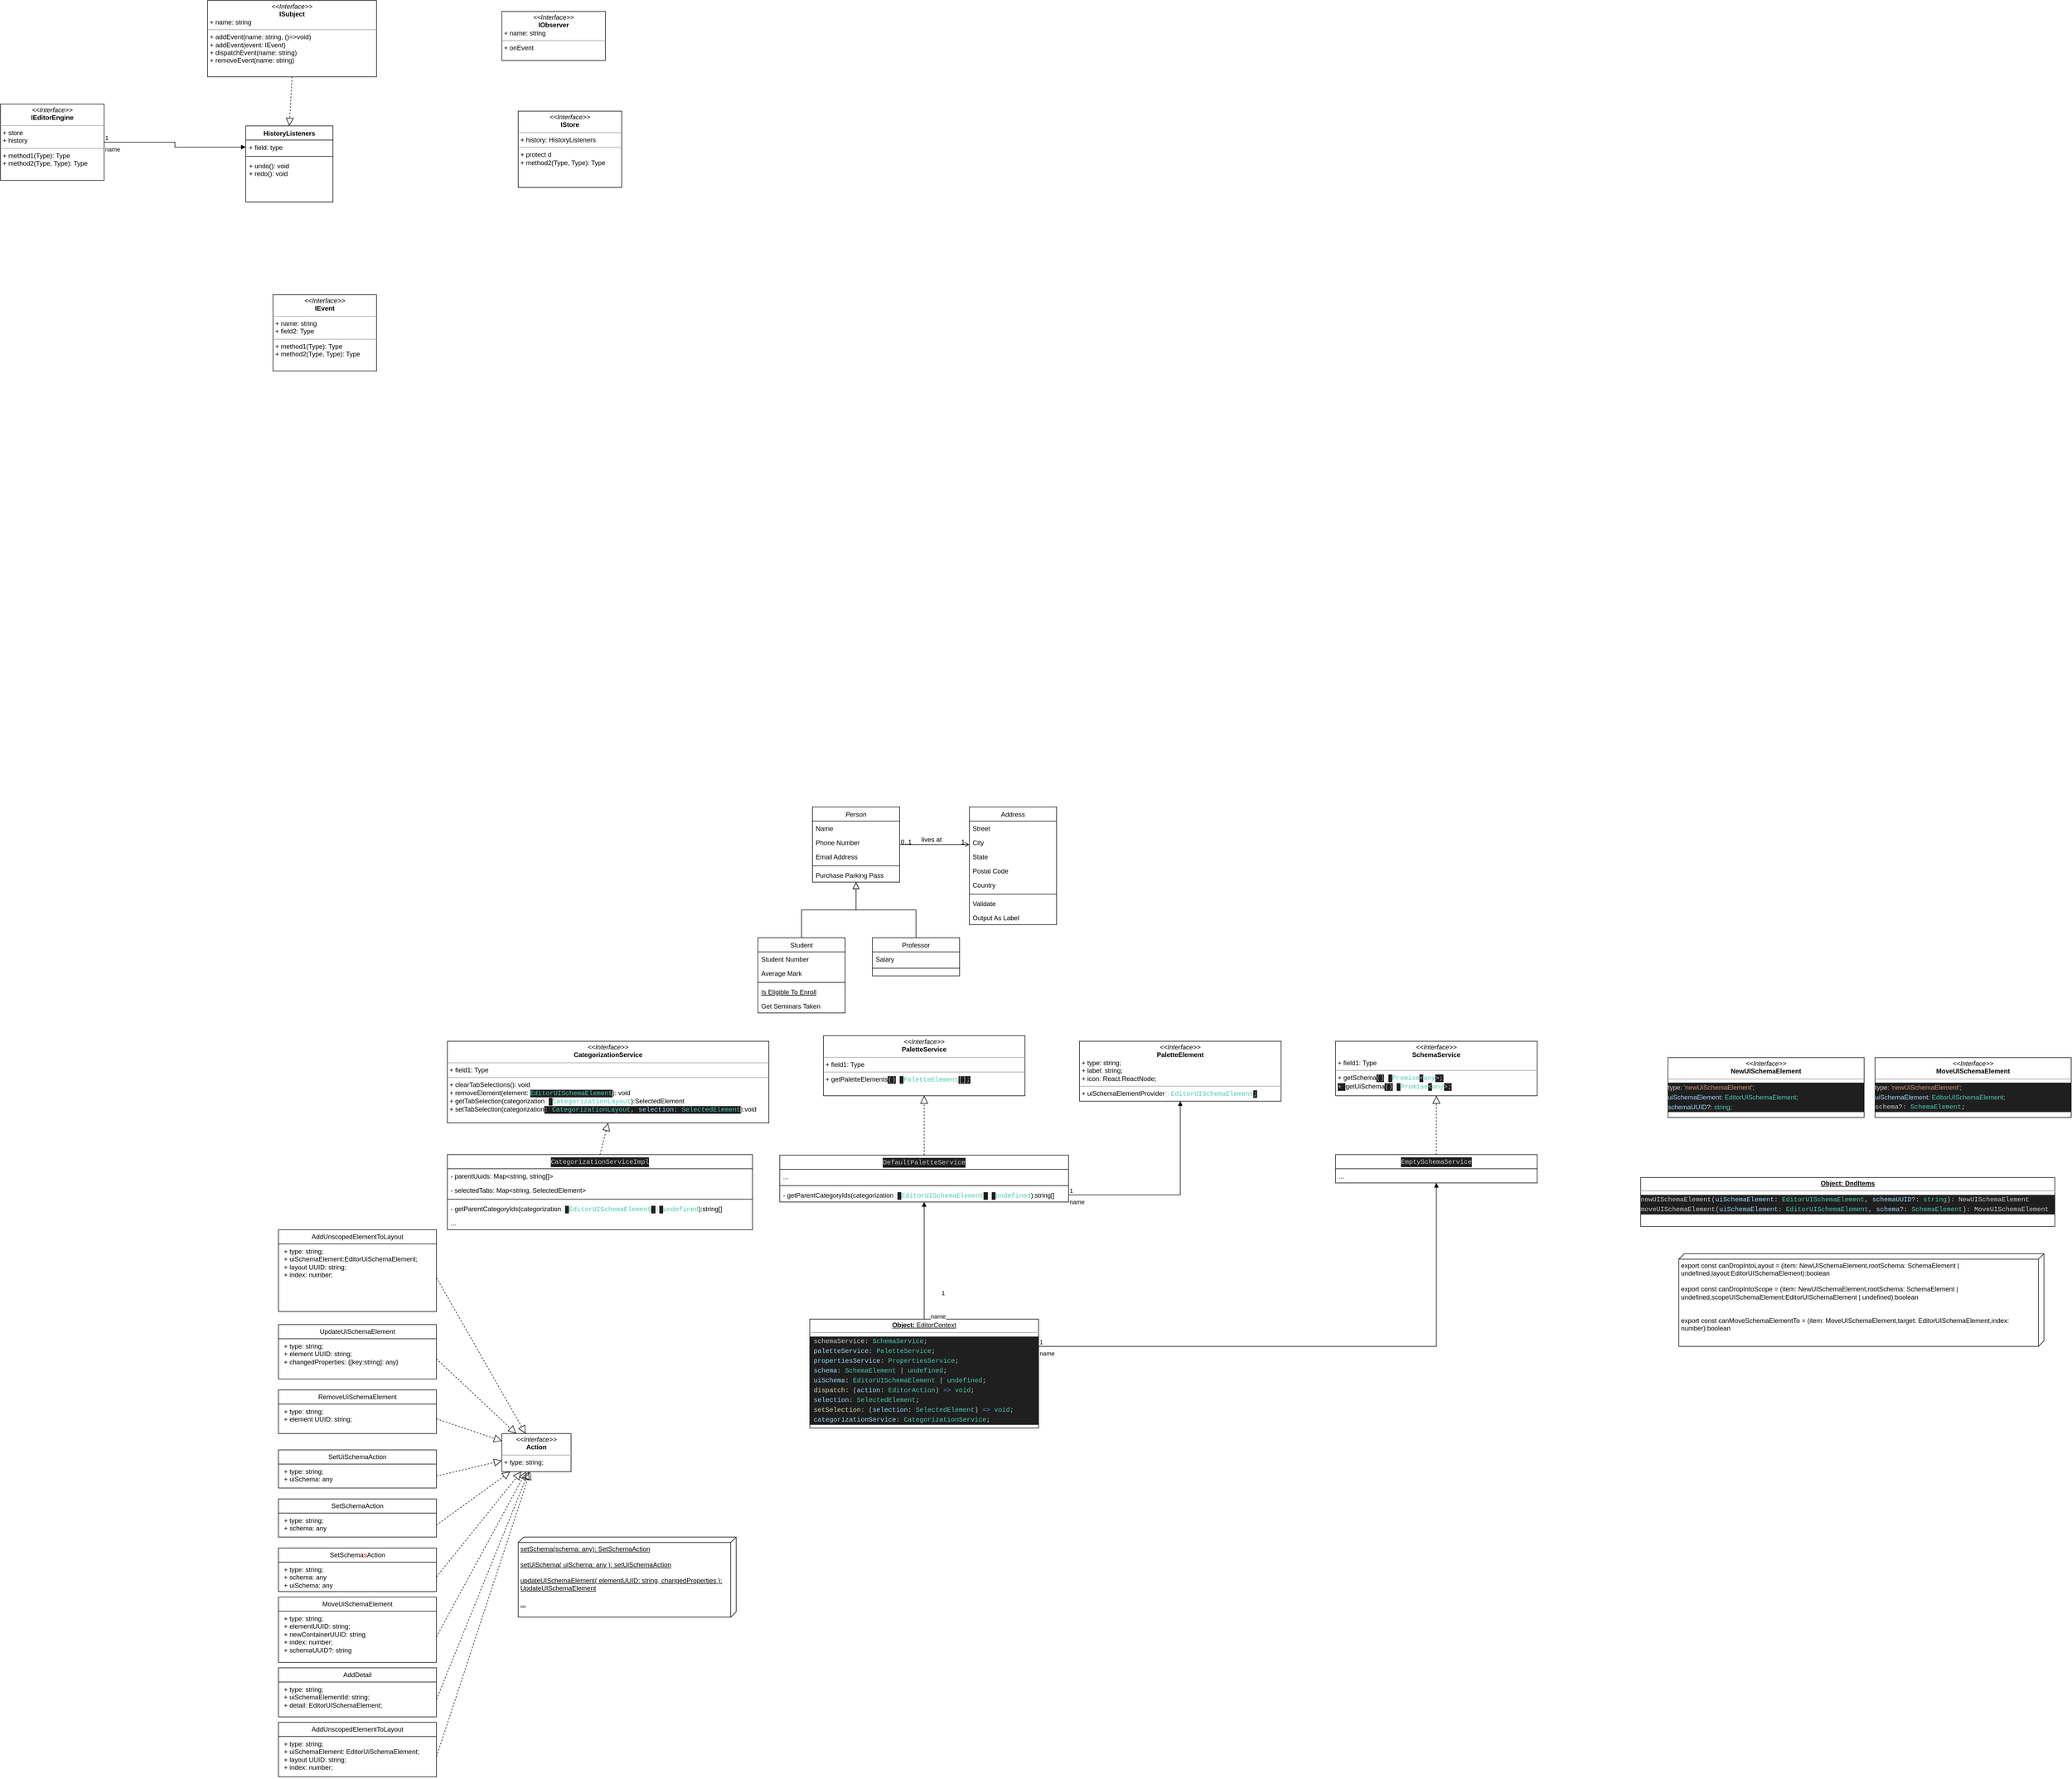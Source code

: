 <mxfile version="21.5.0" type="github">
  <diagram id="C5RBs43oDa-KdzZeNtuy" name="Page-1">
    <mxGraphModel dx="4012" dy="3231" grid="1" gridSize="10" guides="1" tooltips="1" connect="1" arrows="1" fold="1" page="1" pageScale="1" pageWidth="827" pageHeight="1169" math="0" shadow="0">
      <root>
        <mxCell id="WIyWlLk6GJQsqaUBKTNV-0" />
        <mxCell id="WIyWlLk6GJQsqaUBKTNV-1" parent="WIyWlLk6GJQsqaUBKTNV-0" />
        <mxCell id="zkfFHV4jXpPFQw0GAbJ--0" value="Person" style="swimlane;fontStyle=2;align=center;verticalAlign=top;childLayout=stackLayout;horizontal=1;startSize=26;horizontalStack=0;resizeParent=1;resizeLast=0;collapsible=1;marginBottom=0;rounded=0;shadow=0;strokeWidth=1;" parent="WIyWlLk6GJQsqaUBKTNV-1" vertex="1">
          <mxGeometry x="180" y="-140" width="160" height="138" as="geometry">
            <mxRectangle x="230" y="140" width="160" height="26" as="alternateBounds" />
          </mxGeometry>
        </mxCell>
        <mxCell id="zkfFHV4jXpPFQw0GAbJ--1" value="Name" style="text;align=left;verticalAlign=top;spacingLeft=4;spacingRight=4;overflow=hidden;rotatable=0;points=[[0,0.5],[1,0.5]];portConstraint=eastwest;" parent="zkfFHV4jXpPFQw0GAbJ--0" vertex="1">
          <mxGeometry y="26" width="160" height="26" as="geometry" />
        </mxCell>
        <mxCell id="zkfFHV4jXpPFQw0GAbJ--2" value="Phone Number" style="text;align=left;verticalAlign=top;spacingLeft=4;spacingRight=4;overflow=hidden;rotatable=0;points=[[0,0.5],[1,0.5]];portConstraint=eastwest;rounded=0;shadow=0;html=0;" parent="zkfFHV4jXpPFQw0GAbJ--0" vertex="1">
          <mxGeometry y="52" width="160" height="26" as="geometry" />
        </mxCell>
        <mxCell id="zkfFHV4jXpPFQw0GAbJ--3" value="Email Address" style="text;align=left;verticalAlign=top;spacingLeft=4;spacingRight=4;overflow=hidden;rotatable=0;points=[[0,0.5],[1,0.5]];portConstraint=eastwest;rounded=0;shadow=0;html=0;" parent="zkfFHV4jXpPFQw0GAbJ--0" vertex="1">
          <mxGeometry y="78" width="160" height="26" as="geometry" />
        </mxCell>
        <mxCell id="zkfFHV4jXpPFQw0GAbJ--4" value="" style="line;html=1;strokeWidth=1;align=left;verticalAlign=middle;spacingTop=-1;spacingLeft=3;spacingRight=3;rotatable=0;labelPosition=right;points=[];portConstraint=eastwest;" parent="zkfFHV4jXpPFQw0GAbJ--0" vertex="1">
          <mxGeometry y="104" width="160" height="8" as="geometry" />
        </mxCell>
        <mxCell id="zkfFHV4jXpPFQw0GAbJ--5" value="Purchase Parking Pass" style="text;align=left;verticalAlign=top;spacingLeft=4;spacingRight=4;overflow=hidden;rotatable=0;points=[[0,0.5],[1,0.5]];portConstraint=eastwest;" parent="zkfFHV4jXpPFQw0GAbJ--0" vertex="1">
          <mxGeometry y="112" width="160" height="26" as="geometry" />
        </mxCell>
        <mxCell id="zkfFHV4jXpPFQw0GAbJ--6" value="Student" style="swimlane;fontStyle=0;align=center;verticalAlign=top;childLayout=stackLayout;horizontal=1;startSize=26;horizontalStack=0;resizeParent=1;resizeLast=0;collapsible=1;marginBottom=0;rounded=0;shadow=0;strokeWidth=1;" parent="WIyWlLk6GJQsqaUBKTNV-1" vertex="1">
          <mxGeometry x="80" y="100" width="160" height="138" as="geometry">
            <mxRectangle x="120" y="360" width="160" height="26" as="alternateBounds" />
          </mxGeometry>
        </mxCell>
        <mxCell id="zkfFHV4jXpPFQw0GAbJ--7" value="Student Number" style="text;align=left;verticalAlign=top;spacingLeft=4;spacingRight=4;overflow=hidden;rotatable=0;points=[[0,0.5],[1,0.5]];portConstraint=eastwest;" parent="zkfFHV4jXpPFQw0GAbJ--6" vertex="1">
          <mxGeometry y="26" width="160" height="26" as="geometry" />
        </mxCell>
        <mxCell id="zkfFHV4jXpPFQw0GAbJ--8" value="Average Mark" style="text;align=left;verticalAlign=top;spacingLeft=4;spacingRight=4;overflow=hidden;rotatable=0;points=[[0,0.5],[1,0.5]];portConstraint=eastwest;rounded=0;shadow=0;html=0;" parent="zkfFHV4jXpPFQw0GAbJ--6" vertex="1">
          <mxGeometry y="52" width="160" height="26" as="geometry" />
        </mxCell>
        <mxCell id="zkfFHV4jXpPFQw0GAbJ--9" value="" style="line;html=1;strokeWidth=1;align=left;verticalAlign=middle;spacingTop=-1;spacingLeft=3;spacingRight=3;rotatable=0;labelPosition=right;points=[];portConstraint=eastwest;" parent="zkfFHV4jXpPFQw0GAbJ--6" vertex="1">
          <mxGeometry y="78" width="160" height="8" as="geometry" />
        </mxCell>
        <mxCell id="zkfFHV4jXpPFQw0GAbJ--10" value="Is Eligible To Enroll" style="text;align=left;verticalAlign=top;spacingLeft=4;spacingRight=4;overflow=hidden;rotatable=0;points=[[0,0.5],[1,0.5]];portConstraint=eastwest;fontStyle=4" parent="zkfFHV4jXpPFQw0GAbJ--6" vertex="1">
          <mxGeometry y="86" width="160" height="26" as="geometry" />
        </mxCell>
        <mxCell id="zkfFHV4jXpPFQw0GAbJ--11" value="Get Seminars Taken" style="text;align=left;verticalAlign=top;spacingLeft=4;spacingRight=4;overflow=hidden;rotatable=0;points=[[0,0.5],[1,0.5]];portConstraint=eastwest;" parent="zkfFHV4jXpPFQw0GAbJ--6" vertex="1">
          <mxGeometry y="112" width="160" height="26" as="geometry" />
        </mxCell>
        <mxCell id="zkfFHV4jXpPFQw0GAbJ--12" value="" style="endArrow=block;endSize=10;endFill=0;shadow=0;strokeWidth=1;rounded=0;edgeStyle=elbowEdgeStyle;elbow=vertical;" parent="WIyWlLk6GJQsqaUBKTNV-1" source="zkfFHV4jXpPFQw0GAbJ--6" target="zkfFHV4jXpPFQw0GAbJ--0" edge="1">
          <mxGeometry width="160" relative="1" as="geometry">
            <mxPoint x="160" y="-57" as="sourcePoint" />
            <mxPoint x="160" y="-57" as="targetPoint" />
          </mxGeometry>
        </mxCell>
        <mxCell id="zkfFHV4jXpPFQw0GAbJ--13" value="Professor" style="swimlane;fontStyle=0;align=center;verticalAlign=top;childLayout=stackLayout;horizontal=1;startSize=26;horizontalStack=0;resizeParent=1;resizeLast=0;collapsible=1;marginBottom=0;rounded=0;shadow=0;strokeWidth=1;" parent="WIyWlLk6GJQsqaUBKTNV-1" vertex="1">
          <mxGeometry x="290" y="100" width="160" height="70" as="geometry">
            <mxRectangle x="340" y="380" width="170" height="26" as="alternateBounds" />
          </mxGeometry>
        </mxCell>
        <mxCell id="zkfFHV4jXpPFQw0GAbJ--14" value="Salary" style="text;align=left;verticalAlign=top;spacingLeft=4;spacingRight=4;overflow=hidden;rotatable=0;points=[[0,0.5],[1,0.5]];portConstraint=eastwest;" parent="zkfFHV4jXpPFQw0GAbJ--13" vertex="1">
          <mxGeometry y="26" width="160" height="26" as="geometry" />
        </mxCell>
        <mxCell id="zkfFHV4jXpPFQw0GAbJ--15" value="" style="line;html=1;strokeWidth=1;align=left;verticalAlign=middle;spacingTop=-1;spacingLeft=3;spacingRight=3;rotatable=0;labelPosition=right;points=[];portConstraint=eastwest;" parent="zkfFHV4jXpPFQw0GAbJ--13" vertex="1">
          <mxGeometry y="52" width="160" height="8" as="geometry" />
        </mxCell>
        <mxCell id="zkfFHV4jXpPFQw0GAbJ--16" value="" style="endArrow=block;endSize=10;endFill=0;shadow=0;strokeWidth=1;rounded=0;edgeStyle=elbowEdgeStyle;elbow=vertical;" parent="WIyWlLk6GJQsqaUBKTNV-1" source="zkfFHV4jXpPFQw0GAbJ--13" target="zkfFHV4jXpPFQw0GAbJ--0" edge="1">
          <mxGeometry width="160" relative="1" as="geometry">
            <mxPoint x="170" y="113" as="sourcePoint" />
            <mxPoint x="270" y="11" as="targetPoint" />
          </mxGeometry>
        </mxCell>
        <mxCell id="zkfFHV4jXpPFQw0GAbJ--17" value="Address" style="swimlane;fontStyle=0;align=center;verticalAlign=top;childLayout=stackLayout;horizontal=1;startSize=26;horizontalStack=0;resizeParent=1;resizeLast=0;collapsible=1;marginBottom=0;rounded=0;shadow=0;strokeWidth=1;" parent="WIyWlLk6GJQsqaUBKTNV-1" vertex="1">
          <mxGeometry x="468" y="-140" width="160" height="216" as="geometry">
            <mxRectangle x="550" y="140" width="160" height="26" as="alternateBounds" />
          </mxGeometry>
        </mxCell>
        <mxCell id="zkfFHV4jXpPFQw0GAbJ--18" value="Street" style="text;align=left;verticalAlign=top;spacingLeft=4;spacingRight=4;overflow=hidden;rotatable=0;points=[[0,0.5],[1,0.5]];portConstraint=eastwest;" parent="zkfFHV4jXpPFQw0GAbJ--17" vertex="1">
          <mxGeometry y="26" width="160" height="26" as="geometry" />
        </mxCell>
        <mxCell id="zkfFHV4jXpPFQw0GAbJ--19" value="City" style="text;align=left;verticalAlign=top;spacingLeft=4;spacingRight=4;overflow=hidden;rotatable=0;points=[[0,0.5],[1,0.5]];portConstraint=eastwest;rounded=0;shadow=0;html=0;" parent="zkfFHV4jXpPFQw0GAbJ--17" vertex="1">
          <mxGeometry y="52" width="160" height="26" as="geometry" />
        </mxCell>
        <mxCell id="zkfFHV4jXpPFQw0GAbJ--20" value="State" style="text;align=left;verticalAlign=top;spacingLeft=4;spacingRight=4;overflow=hidden;rotatable=0;points=[[0,0.5],[1,0.5]];portConstraint=eastwest;rounded=0;shadow=0;html=0;" parent="zkfFHV4jXpPFQw0GAbJ--17" vertex="1">
          <mxGeometry y="78" width="160" height="26" as="geometry" />
        </mxCell>
        <mxCell id="zkfFHV4jXpPFQw0GAbJ--21" value="Postal Code" style="text;align=left;verticalAlign=top;spacingLeft=4;spacingRight=4;overflow=hidden;rotatable=0;points=[[0,0.5],[1,0.5]];portConstraint=eastwest;rounded=0;shadow=0;html=0;" parent="zkfFHV4jXpPFQw0GAbJ--17" vertex="1">
          <mxGeometry y="104" width="160" height="26" as="geometry" />
        </mxCell>
        <mxCell id="zkfFHV4jXpPFQw0GAbJ--22" value="Country" style="text;align=left;verticalAlign=top;spacingLeft=4;spacingRight=4;overflow=hidden;rotatable=0;points=[[0,0.5],[1,0.5]];portConstraint=eastwest;rounded=0;shadow=0;html=0;" parent="zkfFHV4jXpPFQw0GAbJ--17" vertex="1">
          <mxGeometry y="130" width="160" height="26" as="geometry" />
        </mxCell>
        <mxCell id="zkfFHV4jXpPFQw0GAbJ--23" value="" style="line;html=1;strokeWidth=1;align=left;verticalAlign=middle;spacingTop=-1;spacingLeft=3;spacingRight=3;rotatable=0;labelPosition=right;points=[];portConstraint=eastwest;" parent="zkfFHV4jXpPFQw0GAbJ--17" vertex="1">
          <mxGeometry y="156" width="160" height="8" as="geometry" />
        </mxCell>
        <mxCell id="zkfFHV4jXpPFQw0GAbJ--24" value="Validate" style="text;align=left;verticalAlign=top;spacingLeft=4;spacingRight=4;overflow=hidden;rotatable=0;points=[[0,0.5],[1,0.5]];portConstraint=eastwest;" parent="zkfFHV4jXpPFQw0GAbJ--17" vertex="1">
          <mxGeometry y="164" width="160" height="26" as="geometry" />
        </mxCell>
        <mxCell id="zkfFHV4jXpPFQw0GAbJ--25" value="Output As Label" style="text;align=left;verticalAlign=top;spacingLeft=4;spacingRight=4;overflow=hidden;rotatable=0;points=[[0,0.5],[1,0.5]];portConstraint=eastwest;" parent="zkfFHV4jXpPFQw0GAbJ--17" vertex="1">
          <mxGeometry y="190" width="160" height="26" as="geometry" />
        </mxCell>
        <mxCell id="zkfFHV4jXpPFQw0GAbJ--26" value="" style="endArrow=open;shadow=0;strokeWidth=1;rounded=0;endFill=1;edgeStyle=elbowEdgeStyle;elbow=vertical;" parent="WIyWlLk6GJQsqaUBKTNV-1" source="zkfFHV4jXpPFQw0GAbJ--0" target="zkfFHV4jXpPFQw0GAbJ--17" edge="1">
          <mxGeometry x="0.5" y="41" relative="1" as="geometry">
            <mxPoint x="340" y="-68" as="sourcePoint" />
            <mxPoint x="500" y="-68" as="targetPoint" />
            <mxPoint x="-40" y="32" as="offset" />
          </mxGeometry>
        </mxCell>
        <mxCell id="zkfFHV4jXpPFQw0GAbJ--27" value="0..1" style="resizable=0;align=left;verticalAlign=bottom;labelBackgroundColor=none;fontSize=12;" parent="zkfFHV4jXpPFQw0GAbJ--26" connectable="0" vertex="1">
          <mxGeometry x="-1" relative="1" as="geometry">
            <mxPoint y="4" as="offset" />
          </mxGeometry>
        </mxCell>
        <mxCell id="zkfFHV4jXpPFQw0GAbJ--28" value="1" style="resizable=0;align=right;verticalAlign=bottom;labelBackgroundColor=none;fontSize=12;" parent="zkfFHV4jXpPFQw0GAbJ--26" connectable="0" vertex="1">
          <mxGeometry x="1" relative="1" as="geometry">
            <mxPoint x="-7" y="4" as="offset" />
          </mxGeometry>
        </mxCell>
        <mxCell id="zkfFHV4jXpPFQw0GAbJ--29" value="lives at" style="text;html=1;resizable=0;points=[];;align=center;verticalAlign=middle;labelBackgroundColor=none;rounded=0;shadow=0;strokeWidth=1;fontSize=12;" parent="zkfFHV4jXpPFQw0GAbJ--26" vertex="1" connectable="0">
          <mxGeometry x="0.5" y="49" relative="1" as="geometry">
            <mxPoint x="-38" y="40" as="offset" />
          </mxGeometry>
        </mxCell>
        <mxCell id="DTdCsY4qcrPfwFTyk_Zt-1" value="&lt;p style=&quot;margin:0px;margin-top:4px;text-align:center;&quot;&gt;&lt;i&gt;&amp;lt;&amp;lt;Interface&amp;gt;&amp;gt;&lt;/i&gt;&lt;br&gt;&lt;b&gt;CategorizationService&lt;/b&gt;&lt;/p&gt;&lt;hr size=&quot;1&quot;&gt;&lt;p style=&quot;margin:0px;margin-left:4px;&quot;&gt;+ field1: Type&lt;br&gt;&lt;/p&gt;&lt;hr size=&quot;1&quot;&gt;&lt;p style=&quot;margin:0px;margin-left:4px;&quot;&gt;+&amp;nbsp;clearTabSelections&lt;span style=&quot;background-color: initial;&quot;&gt;(): void&lt;/span&gt;&lt;/p&gt;&lt;p style=&quot;margin:0px;margin-left:4px;&quot;&gt;+&amp;nbsp;removeElement(element:&amp;nbsp;&lt;span style=&quot;color: rgb(78, 201, 176); background-color: rgb(31, 31, 31); font-family: Menlo, Monaco, &amp;quot;Courier New&amp;quot;, monospace;&quot;&gt;EditorUISchemaElement&lt;/span&gt;&lt;span style=&quot;background-color: initial;&quot;&gt;): void&lt;/span&gt;&lt;/p&gt;&lt;p style=&quot;margin:0px;margin-left:4px;&quot;&gt;&lt;span style=&quot;background-color: initial;&quot;&gt;+&amp;nbsp;&lt;/span&gt;getTabSelection(categorization&lt;span style=&quot;font-family: Menlo, Monaco, &amp;quot;Courier New&amp;quot;, monospace; color: rgb(212, 212, 212);&quot;&gt;:&lt;/span&gt;&lt;span style=&quot;background-color: rgb(31, 31, 31); color: rgb(204, 204, 204); font-family: Menlo, Monaco, &amp;quot;Courier New&amp;quot;, monospace;&quot;&gt; &lt;/span&gt;&lt;span style=&quot;font-family: Menlo, Monaco, &amp;quot;Courier New&amp;quot;, monospace; color: rgb(78, 201, 176);&quot;&gt;CategorizationLayout&lt;/span&gt;&lt;span style=&quot;background-color: initial;&quot;&gt;):&lt;/span&gt;SelectedElement&lt;/p&gt;&lt;p style=&quot;margin:0px;margin-left:4px;&quot;&gt;+&amp;nbsp;setTabSelection(categorization&lt;span style=&quot;background-color: rgb(31, 31, 31); font-family: Menlo, Monaco, &amp;quot;Courier New&amp;quot;, monospace; color: rgb(212, 212, 212);&quot;&gt;:&lt;/span&gt;&lt;span style=&quot;background-color: rgb(31, 31, 31); color: rgb(204, 204, 204); font-family: Menlo, Monaco, &amp;quot;Courier New&amp;quot;, monospace;&quot;&gt; &lt;/span&gt;&lt;span style=&quot;background-color: rgb(31, 31, 31); font-family: Menlo, Monaco, &amp;quot;Courier New&amp;quot;, monospace; color: rgb(78, 201, 176);&quot;&gt;CategorizationLayout&lt;/span&gt;&lt;span style=&quot;background-color: rgb(31, 31, 31); color: rgb(204, 204, 204); font-family: Menlo, Monaco, &amp;quot;Courier New&amp;quot;, monospace;&quot;&gt;,&amp;nbsp;&lt;/span&gt;&lt;span style=&quot;background-color: rgb(31, 31, 31); font-family: Menlo, Monaco, &amp;quot;Courier New&amp;quot;, monospace; color: rgb(156, 220, 254);&quot;&gt;selection&lt;/span&gt;&lt;span style=&quot;background-color: rgb(31, 31, 31); font-family: Menlo, Monaco, &amp;quot;Courier New&amp;quot;, monospace; color: rgb(212, 212, 212);&quot;&gt;:&lt;/span&gt;&lt;span style=&quot;background-color: rgb(31, 31, 31); color: rgb(204, 204, 204); font-family: Menlo, Monaco, &amp;quot;Courier New&amp;quot;, monospace;&quot;&gt; &lt;/span&gt;&lt;span style=&quot;background-color: rgb(31, 31, 31); font-family: Menlo, Monaco, &amp;quot;Courier New&amp;quot;, monospace; color: rgb(78, 201, 176);&quot;&gt;SelectedElement&lt;/span&gt;&lt;span style=&quot;background-color: initial;&quot;&gt;):void&lt;/span&gt;&lt;/p&gt;" style="verticalAlign=top;align=left;overflow=fill;fontSize=12;fontFamily=Helvetica;html=1;whiteSpace=wrap;" vertex="1" parent="WIyWlLk6GJQsqaUBKTNV-1">
          <mxGeometry x="-490" y="290" width="590" height="150" as="geometry" />
        </mxCell>
        <mxCell id="DTdCsY4qcrPfwFTyk_Zt-5" value="&lt;div style=&quot;color: rgb(204, 204, 204); background-color: rgb(31, 31, 31); font-family: Menlo, Monaco, &amp;quot;Courier New&amp;quot;, monospace; line-height: 18px;&quot;&gt;CategorizationServiceImpl&lt;/div&gt;" style="swimlane;fontStyle=0;childLayout=stackLayout;horizontal=1;startSize=26;fillColor=none;horizontalStack=0;resizeParent=1;resizeParentMax=0;resizeLast=0;collapsible=1;marginBottom=0;whiteSpace=wrap;html=1;" vertex="1" parent="WIyWlLk6GJQsqaUBKTNV-1">
          <mxGeometry x="-490" y="498" width="560" height="138" as="geometry">
            <mxRectangle x="-450" y="490" width="100" height="30" as="alternateBounds" />
          </mxGeometry>
        </mxCell>
        <mxCell id="DTdCsY4qcrPfwFTyk_Zt-6" value="-&amp;nbsp;parentUuids: Map&amp;lt;string, string[]&amp;gt;" style="text;strokeColor=none;fillColor=none;align=left;verticalAlign=top;spacingLeft=4;spacingRight=4;overflow=hidden;rotatable=0;points=[[0,0.5],[1,0.5]];portConstraint=eastwest;whiteSpace=wrap;html=1;" vertex="1" parent="DTdCsY4qcrPfwFTyk_Zt-5">
          <mxGeometry y="26" width="560" height="26" as="geometry" />
        </mxCell>
        <mxCell id="DTdCsY4qcrPfwFTyk_Zt-7" value="-&amp;nbsp;selectedTabs: Map&amp;lt;string, SelectedElement&amp;gt;" style="text;strokeColor=none;fillColor=none;align=left;verticalAlign=top;spacingLeft=4;spacingRight=4;overflow=hidden;rotatable=0;points=[[0,0.5],[1,0.5]];portConstraint=eastwest;whiteSpace=wrap;html=1;" vertex="1" parent="DTdCsY4qcrPfwFTyk_Zt-5">
          <mxGeometry y="52" width="560" height="26" as="geometry" />
        </mxCell>
        <mxCell id="DTdCsY4qcrPfwFTyk_Zt-11" value="" style="line;strokeWidth=1;fillColor=none;align=left;verticalAlign=middle;spacingTop=-1;spacingLeft=3;spacingRight=3;rotatable=0;labelPosition=right;points=[];portConstraint=eastwest;strokeColor=inherit;" vertex="1" parent="DTdCsY4qcrPfwFTyk_Zt-5">
          <mxGeometry y="78" width="560" height="8" as="geometry" />
        </mxCell>
        <mxCell id="DTdCsY4qcrPfwFTyk_Zt-12" value="-&amp;nbsp;getParentCategoryIds(categorization&lt;span style=&quot;font-family: Menlo, Monaco, &amp;quot;Courier New&amp;quot;, monospace; color: rgb(212, 212, 212);&quot;&gt;:&lt;/span&gt;&lt;span style=&quot;background-color: rgb(31, 31, 31); color: rgb(204, 204, 204); font-family: Menlo, Monaco, &amp;quot;Courier New&amp;quot;, monospace;&quot;&gt; &lt;/span&gt;&lt;span style=&quot;font-family: Menlo, Monaco, &amp;quot;Courier New&amp;quot;, monospace; color: rgb(78, 201, 176);&quot;&gt;EditorUISchemaElement&lt;/span&gt;&lt;span style=&quot;background-color: rgb(31, 31, 31); color: rgb(204, 204, 204); font-family: Menlo, Monaco, &amp;quot;Courier New&amp;quot;, monospace;&quot;&gt; &lt;/span&gt;&lt;span style=&quot;font-family: Menlo, Monaco, &amp;quot;Courier New&amp;quot;, monospace; color: rgb(212, 212, 212);&quot;&gt;|&lt;/span&gt;&lt;span style=&quot;background-color: rgb(31, 31, 31); color: rgb(204, 204, 204); font-family: Menlo, Monaco, &amp;quot;Courier New&amp;quot;, monospace;&quot;&gt; &lt;/span&gt;&lt;span style=&quot;font-family: Menlo, Monaco, &amp;quot;Courier New&amp;quot;, monospace; color: rgb(78, 201, 176);&quot;&gt;undefined&lt;/span&gt;&lt;span style=&quot;background-color: initial;&quot;&gt;):string[]&lt;/span&gt;" style="text;strokeColor=none;fillColor=none;align=left;verticalAlign=top;spacingLeft=4;spacingRight=4;overflow=hidden;rotatable=0;points=[[0,0.5],[1,0.5]];portConstraint=eastwest;whiteSpace=wrap;html=1;" vertex="1" parent="DTdCsY4qcrPfwFTyk_Zt-5">
          <mxGeometry y="86" width="560" height="26" as="geometry" />
        </mxCell>
        <mxCell id="DTdCsY4qcrPfwFTyk_Zt-8" value="..." style="text;strokeColor=none;fillColor=none;align=left;verticalAlign=top;spacingLeft=4;spacingRight=4;overflow=hidden;rotatable=0;points=[[0,0.5],[1,0.5]];portConstraint=eastwest;whiteSpace=wrap;html=1;" vertex="1" parent="DTdCsY4qcrPfwFTyk_Zt-5">
          <mxGeometry y="112" width="560" height="26" as="geometry" />
        </mxCell>
        <mxCell id="DTdCsY4qcrPfwFTyk_Zt-10" value="" style="endArrow=block;dashed=1;endFill=0;endSize=12;html=1;rounded=0;entryX=0.5;entryY=1;entryDx=0;entryDy=0;exitX=0.5;exitY=0;exitDx=0;exitDy=0;" edge="1" parent="WIyWlLk6GJQsqaUBKTNV-1" source="DTdCsY4qcrPfwFTyk_Zt-5" target="DTdCsY4qcrPfwFTyk_Zt-1">
          <mxGeometry width="160" relative="1" as="geometry">
            <mxPoint x="-440" y="680" as="sourcePoint" />
            <mxPoint x="-280" y="680" as="targetPoint" />
          </mxGeometry>
        </mxCell>
        <mxCell id="DTdCsY4qcrPfwFTyk_Zt-13" value="&lt;p style=&quot;margin:0px;margin-top:4px;text-align:center;&quot;&gt;&lt;i&gt;&amp;lt;&amp;lt;Interface&amp;gt;&amp;gt;&lt;/i&gt;&lt;br&gt;&lt;b&gt;PaletteService&lt;/b&gt;&lt;br&gt;&lt;/p&gt;&lt;hr size=&quot;1&quot;&gt;&lt;p style=&quot;margin:0px;margin-left:4px;&quot;&gt;+ field1: Type&lt;br&gt;&lt;/p&gt;&lt;hr size=&quot;1&quot;&gt;&lt;p style=&quot;margin:0px;margin-left:4px;&quot;&gt;+&amp;nbsp;getPaletteElements&lt;span style=&quot;background-color: rgb(31, 31, 31); color: rgb(204, 204, 204); font-family: Menlo, Monaco, &amp;quot;Courier New&amp;quot;, monospace;&quot;&gt;()&lt;/span&gt;&lt;span style=&quot;font-family: Menlo, Monaco, &amp;quot;Courier New&amp;quot;, monospace; color: rgb(212, 212, 212);&quot;&gt;:&lt;/span&gt;&lt;span style=&quot;background-color: rgb(31, 31, 31); color: rgb(204, 204, 204); font-family: Menlo, Monaco, &amp;quot;Courier New&amp;quot;, monospace;&quot;&gt; &lt;/span&gt;&lt;span style=&quot;font-family: Menlo, Monaco, &amp;quot;Courier New&amp;quot;, monospace; color: rgb(78, 201, 176);&quot;&gt;PaletteElement&lt;/span&gt;&lt;span style=&quot;background-color: rgb(31, 31, 31); color: rgb(204, 204, 204); font-family: Menlo, Monaco, &amp;quot;Courier New&amp;quot;, monospace;&quot;&gt;[];&lt;/span&gt;&lt;/p&gt;" style="verticalAlign=top;align=left;overflow=fill;fontSize=12;fontFamily=Helvetica;html=1;whiteSpace=wrap;" vertex="1" parent="WIyWlLk6GJQsqaUBKTNV-1">
          <mxGeometry x="200" y="280" width="370" height="110" as="geometry" />
        </mxCell>
        <mxCell id="DTdCsY4qcrPfwFTyk_Zt-14" value="&lt;p style=&quot;margin:0px;margin-top:4px;text-align:center;&quot;&gt;&lt;i&gt;&amp;lt;&amp;lt;Interface&amp;gt;&amp;gt;&lt;/i&gt;&lt;br&gt;&lt;b&gt;PaletteElement&lt;/b&gt;&lt;br&gt;&lt;/p&gt;&lt;p style=&quot;margin:0px;margin-left:4px;&quot;&gt;+ type: string;&lt;/p&gt;&lt;p style=&quot;margin:0px;margin-left:4px;&quot;&gt;&lt;span style=&quot;background-color: initial;&quot;&gt;+ label: string;&lt;/span&gt;&lt;/p&gt;&lt;p style=&quot;margin:0px;margin-left:4px;&quot;&gt;&lt;span style=&quot;background-color: initial;&quot;&gt;+ icon: React.ReactNode;&lt;/span&gt;&lt;/p&gt;&lt;hr size=&quot;1&quot;&gt;&lt;p style=&quot;margin:0px;margin-left:4px;&quot;&gt;+&amp;nbsp;uiSchemaElementProvider&lt;font color=&quot;#d4d4d4&quot;&gt;():&lt;/font&gt;&lt;span style=&quot;font-family: Menlo, Monaco, &amp;quot;Courier New&amp;quot;, monospace; color: rgb(78, 201, 176);&quot;&gt;EditorUISchemaElement&lt;/span&gt;&lt;span style=&quot;background-color: rgb(31, 31, 31); color: rgb(204, 204, 204); font-family: Menlo, Monaco, &amp;quot;Courier New&amp;quot;, monospace;&quot;&gt;;&lt;/span&gt;&lt;/p&gt;" style="verticalAlign=top;align=left;overflow=fill;fontSize=12;fontFamily=Helvetica;html=1;whiteSpace=wrap;" vertex="1" parent="WIyWlLk6GJQsqaUBKTNV-1">
          <mxGeometry x="670" y="290" width="370" height="110" as="geometry" />
        </mxCell>
        <mxCell id="DTdCsY4qcrPfwFTyk_Zt-15" value="&lt;div style=&quot;color: rgb(204, 204, 204); background-color: rgb(31, 31, 31); font-family: Menlo, Monaco, &amp;quot;Courier New&amp;quot;, monospace; line-height: 18px;&quot;&gt;DefaultPaletteService&lt;/div&gt;" style="swimlane;fontStyle=0;childLayout=stackLayout;horizontal=1;startSize=26;fillColor=none;horizontalStack=0;resizeParent=1;resizeParentMax=0;resizeLast=0;collapsible=1;marginBottom=0;whiteSpace=wrap;html=1;" vertex="1" parent="WIyWlLk6GJQsqaUBKTNV-1">
          <mxGeometry x="120" y="499" width="530" height="86" as="geometry">
            <mxRectangle x="-450" y="490" width="100" height="30" as="alternateBounds" />
          </mxGeometry>
        </mxCell>
        <mxCell id="DTdCsY4qcrPfwFTyk_Zt-16" value="..." style="text;strokeColor=none;fillColor=none;align=left;verticalAlign=top;spacingLeft=4;spacingRight=4;overflow=hidden;rotatable=0;points=[[0,0.5],[1,0.5]];portConstraint=eastwest;whiteSpace=wrap;html=1;" vertex="1" parent="DTdCsY4qcrPfwFTyk_Zt-15">
          <mxGeometry y="26" width="530" height="26" as="geometry" />
        </mxCell>
        <mxCell id="DTdCsY4qcrPfwFTyk_Zt-18" value="" style="line;strokeWidth=1;fillColor=none;align=left;verticalAlign=middle;spacingTop=-1;spacingLeft=3;spacingRight=3;rotatable=0;labelPosition=right;points=[];portConstraint=eastwest;strokeColor=inherit;" vertex="1" parent="DTdCsY4qcrPfwFTyk_Zt-15">
          <mxGeometry y="52" width="530" height="8" as="geometry" />
        </mxCell>
        <mxCell id="DTdCsY4qcrPfwFTyk_Zt-19" value="-&amp;nbsp;getParentCategoryIds(categorization&lt;span style=&quot;font-family: Menlo, Monaco, &amp;quot;Courier New&amp;quot;, monospace; color: rgb(212, 212, 212);&quot;&gt;:&lt;/span&gt;&lt;span style=&quot;background-color: rgb(31, 31, 31); color: rgb(204, 204, 204); font-family: Menlo, Monaco, &amp;quot;Courier New&amp;quot;, monospace;&quot;&gt; &lt;/span&gt;&lt;span style=&quot;font-family: Menlo, Monaco, &amp;quot;Courier New&amp;quot;, monospace; color: rgb(78, 201, 176);&quot;&gt;EditorUISchemaElement&lt;/span&gt;&lt;span style=&quot;background-color: rgb(31, 31, 31); color: rgb(204, 204, 204); font-family: Menlo, Monaco, &amp;quot;Courier New&amp;quot;, monospace;&quot;&gt; &lt;/span&gt;&lt;span style=&quot;font-family: Menlo, Monaco, &amp;quot;Courier New&amp;quot;, monospace; color: rgb(212, 212, 212);&quot;&gt;|&lt;/span&gt;&lt;span style=&quot;background-color: rgb(31, 31, 31); color: rgb(204, 204, 204); font-family: Menlo, Monaco, &amp;quot;Courier New&amp;quot;, monospace;&quot;&gt; &lt;/span&gt;&lt;span style=&quot;font-family: Menlo, Monaco, &amp;quot;Courier New&amp;quot;, monospace; color: rgb(78, 201, 176);&quot;&gt;undefined&lt;/span&gt;&lt;span style=&quot;background-color: initial;&quot;&gt;):string[]&lt;/span&gt;" style="text;strokeColor=none;fillColor=none;align=left;verticalAlign=top;spacingLeft=4;spacingRight=4;overflow=hidden;rotatable=0;points=[[0,0.5],[1,0.5]];portConstraint=eastwest;whiteSpace=wrap;html=1;" vertex="1" parent="DTdCsY4qcrPfwFTyk_Zt-15">
          <mxGeometry y="60" width="530" height="26" as="geometry" />
        </mxCell>
        <mxCell id="DTdCsY4qcrPfwFTyk_Zt-21" value="" style="endArrow=block;dashed=1;endFill=0;endSize=12;html=1;rounded=0;entryX=0.5;entryY=1;entryDx=0;entryDy=0;exitX=0.5;exitY=0;exitDx=0;exitDy=0;" edge="1" parent="WIyWlLk6GJQsqaUBKTNV-1" source="DTdCsY4qcrPfwFTyk_Zt-15" target="DTdCsY4qcrPfwFTyk_Zt-13">
          <mxGeometry width="160" relative="1" as="geometry">
            <mxPoint x="-200" y="508" as="sourcePoint" />
            <mxPoint x="-185" y="450" as="targetPoint" />
          </mxGeometry>
        </mxCell>
        <mxCell id="DTdCsY4qcrPfwFTyk_Zt-22" value="name" style="endArrow=block;endFill=1;html=1;edgeStyle=orthogonalEdgeStyle;align=left;verticalAlign=top;rounded=0;entryX=0.5;entryY=1;entryDx=0;entryDy=0;" edge="1" parent="WIyWlLk6GJQsqaUBKTNV-1" source="DTdCsY4qcrPfwFTyk_Zt-19" target="DTdCsY4qcrPfwFTyk_Zt-14">
          <mxGeometry x="-1" relative="1" as="geometry">
            <mxPoint x="670" y="590" as="sourcePoint" />
            <mxPoint x="430" y="750" as="targetPoint" />
          </mxGeometry>
        </mxCell>
        <mxCell id="DTdCsY4qcrPfwFTyk_Zt-23" value="1" style="edgeLabel;resizable=0;html=1;align=left;verticalAlign=bottom;" connectable="0" vertex="1" parent="DTdCsY4qcrPfwFTyk_Zt-22">
          <mxGeometry x="-1" relative="1" as="geometry" />
        </mxCell>
        <mxCell id="DTdCsY4qcrPfwFTyk_Zt-24" value="&lt;p style=&quot;margin:0px;margin-top:4px;text-align:center;&quot;&gt;&lt;i&gt;&amp;lt;&amp;lt;Interface&amp;gt;&amp;gt;&lt;/i&gt;&lt;br&gt;&lt;/p&gt;&lt;div style=&quot;text-align: center;&quot;&gt;&lt;b&gt;SchemaService&lt;/b&gt;&lt;/div&gt;&lt;p style=&quot;margin:0px;margin-left:4px;&quot;&gt;+ field1: Type&lt;br&gt;&lt;/p&gt;&lt;hr size=&quot;1&quot;&gt;&lt;p style=&quot;margin:0px;margin-left:4px;&quot;&gt;+ getSchema&lt;span style=&quot;background-color: rgb(31, 31, 31); color: rgb(204, 204, 204); font-family: Menlo, Monaco, &amp;quot;Courier New&amp;quot;, monospace;&quot;&gt;()&lt;/span&gt;&lt;span style=&quot;font-family: Menlo, Monaco, &amp;quot;Courier New&amp;quot;, monospace; color: rgb(212, 212, 212);&quot;&gt;:&lt;/span&gt;&lt;span style=&quot;background-color: rgb(31, 31, 31); color: rgb(204, 204, 204); font-family: Menlo, Monaco, &amp;quot;Courier New&amp;quot;, monospace;&quot;&gt; &lt;/span&gt;&lt;span style=&quot;font-family: Menlo, Monaco, &amp;quot;Courier New&amp;quot;, monospace; color: rgb(78, 201, 176);&quot;&gt;Promise&lt;/span&gt;&lt;span style=&quot;background-color: rgb(31, 31, 31); color: rgb(204, 204, 204); font-family: Menlo, Monaco, &amp;quot;Courier New&amp;quot;, monospace;&quot;&gt;&amp;lt;&lt;/span&gt;&lt;span style=&quot;font-family: Menlo, Monaco, &amp;quot;Courier New&amp;quot;, monospace; color: rgb(78, 201, 176);&quot;&gt;any&lt;/span&gt;&lt;span style=&quot;background-color: rgb(31, 31, 31); color: rgb(204, 204, 204); font-family: Menlo, Monaco, &amp;quot;Courier New&amp;quot;, monospace;&quot;&gt;&amp;gt;;&lt;/span&gt;&lt;/p&gt;&lt;p style=&quot;margin:0px;margin-left:4px;&quot;&gt;&lt;span style=&quot;background-color: rgb(31, 31, 31); color: rgb(204, 204, 204); font-family: Menlo, Monaco, &amp;quot;Courier New&amp;quot;, monospace;&quot;&gt;+&amp;nbsp;&lt;/span&gt;getUiSchema&lt;span style=&quot;background-color: rgb(31, 31, 31); color: rgb(204, 204, 204); font-family: Menlo, Monaco, &amp;quot;Courier New&amp;quot;, monospace;&quot;&gt;()&lt;/span&gt;&lt;span style=&quot;font-family: Menlo, Monaco, &amp;quot;Courier New&amp;quot;, monospace; color: rgb(212, 212, 212);&quot;&gt;:&lt;/span&gt;&lt;span style=&quot;background-color: rgb(31, 31, 31); color: rgb(204, 204, 204); font-family: Menlo, Monaco, &amp;quot;Courier New&amp;quot;, monospace;&quot;&gt; &lt;/span&gt;&lt;span style=&quot;font-family: Menlo, Monaco, &amp;quot;Courier New&amp;quot;, monospace; color: rgb(78, 201, 176);&quot;&gt;Promise&lt;/span&gt;&lt;span style=&quot;background-color: rgb(31, 31, 31); color: rgb(204, 204, 204); font-family: Menlo, Monaco, &amp;quot;Courier New&amp;quot;, monospace;&quot;&gt;&amp;lt;&lt;/span&gt;&lt;span style=&quot;font-family: Menlo, Monaco, &amp;quot;Courier New&amp;quot;, monospace; color: rgb(78, 201, 176);&quot;&gt;any&lt;/span&gt;&lt;span style=&quot;background-color: rgb(31, 31, 31); color: rgb(204, 204, 204); font-family: Menlo, Monaco, &amp;quot;Courier New&amp;quot;, monospace;&quot;&gt;&amp;gt;;&lt;/span&gt;&lt;/p&gt;" style="verticalAlign=top;align=left;overflow=fill;fontSize=12;fontFamily=Helvetica;html=1;whiteSpace=wrap;" vertex="1" parent="WIyWlLk6GJQsqaUBKTNV-1">
          <mxGeometry x="1140" y="290" width="370" height="100" as="geometry" />
        </mxCell>
        <mxCell id="DTdCsY4qcrPfwFTyk_Zt-27" value="&lt;div style=&quot;color: rgb(204, 204, 204); background-color: rgb(31, 31, 31); font-family: Menlo, Monaco, &amp;quot;Courier New&amp;quot;, monospace; line-height: 18px;&quot;&gt;EmptySchemaService&lt;/div&gt;" style="swimlane;fontStyle=0;childLayout=stackLayout;horizontal=1;startSize=26;fillColor=none;horizontalStack=0;resizeParent=1;resizeParentMax=0;resizeLast=0;collapsible=1;marginBottom=0;whiteSpace=wrap;html=1;" vertex="1" parent="WIyWlLk6GJQsqaUBKTNV-1">
          <mxGeometry x="1140" y="498" width="370" height="52" as="geometry">
            <mxRectangle x="-450" y="490" width="100" height="30" as="alternateBounds" />
          </mxGeometry>
        </mxCell>
        <mxCell id="DTdCsY4qcrPfwFTyk_Zt-30" value="..." style="text;strokeColor=none;fillColor=none;align=left;verticalAlign=top;spacingLeft=4;spacingRight=4;overflow=hidden;rotatable=0;points=[[0,0.5],[1,0.5]];portConstraint=eastwest;whiteSpace=wrap;html=1;" vertex="1" parent="DTdCsY4qcrPfwFTyk_Zt-27">
          <mxGeometry y="26" width="370" height="26" as="geometry" />
        </mxCell>
        <mxCell id="DTdCsY4qcrPfwFTyk_Zt-31" value="" style="endArrow=block;dashed=1;endFill=0;endSize=12;html=1;rounded=0;entryX=0.5;entryY=1;entryDx=0;entryDy=0;exitX=0.5;exitY=0;exitDx=0;exitDy=0;" edge="1" parent="WIyWlLk6GJQsqaUBKTNV-1" source="DTdCsY4qcrPfwFTyk_Zt-27" target="DTdCsY4qcrPfwFTyk_Zt-24">
          <mxGeometry width="160" relative="1" as="geometry">
            <mxPoint x="395" y="509" as="sourcePoint" />
            <mxPoint x="395" y="400" as="targetPoint" />
          </mxGeometry>
        </mxCell>
        <mxCell id="DTdCsY4qcrPfwFTyk_Zt-34" value="&lt;p style=&quot;margin:0px;margin-top:4px;text-align:center;text-decoration:underline;&quot;&gt;&lt;b&gt;Object:&amp;nbsp;&lt;/b&gt;&lt;b style=&quot;background-color: initial;&quot;&gt;&lt;u&gt;DndItems&lt;/u&gt;&lt;/b&gt;&lt;/p&gt;&lt;hr&gt;&lt;div style=&quot;color: rgb(204, 204, 204); background-color: rgb(31, 31, 31); font-family: Menlo, Monaco, &amp;quot;Courier New&amp;quot;, monospace; line-height: 18px;&quot;&gt;&lt;div&gt;newUISchemaElement(&lt;span style=&quot;color: rgb(156, 220, 254);&quot;&gt;uiSchemaElement&lt;/span&gt;&lt;span style=&quot;color: rgb(212, 212, 212);&quot;&gt;:&lt;/span&gt; &lt;span style=&quot;color: rgb(78, 201, 176);&quot;&gt;EditorUISchemaElement&lt;/span&gt;,&amp;nbsp;&lt;span style=&quot;color: rgb(156, 220, 254);&quot;&gt;schemaUUID&lt;/span&gt;&lt;span style=&quot;color: rgb(212, 212, 212);&quot;&gt;?:&lt;/span&gt; &lt;span style=&quot;color: rgb(78, 201, 176);&quot;&gt;string&lt;/span&gt;):&amp;nbsp;NewUISchemaElement&lt;/div&gt;&lt;div&gt;&lt;div style=&quot;line-height: 18px;&quot;&gt;&lt;div&gt;moveUISchemaElement(&lt;span style=&quot;color: rgb(156, 220, 254);&quot;&gt;uiSchemaElement&lt;/span&gt;&lt;span style=&quot;color: rgb(212, 212, 212);&quot;&gt;:&lt;/span&gt; &lt;span style=&quot;color: rgb(78, 201, 176);&quot;&gt;EditorUISchemaElement&lt;/span&gt;,&amp;nbsp;&lt;span style=&quot;color: rgb(156, 220, 254);&quot;&gt;schema&lt;/span&gt;&lt;span style=&quot;color: rgb(212, 212, 212);&quot;&gt;?:&lt;/span&gt; &lt;span style=&quot;color: rgb(78, 201, 176);&quot;&gt;SchemaElement&lt;/span&gt;): MoveUISchemaElement&lt;/div&gt;&lt;/div&gt;&lt;/div&gt;&lt;/div&gt;" style="verticalAlign=top;align=left;overflow=fill;fontSize=12;fontFamily=Helvetica;html=1;whiteSpace=wrap;" vertex="1" parent="WIyWlLk6GJQsqaUBKTNV-1">
          <mxGeometry x="1700" y="540" width="760" height="90" as="geometry" />
        </mxCell>
        <mxCell id="DTdCsY4qcrPfwFTyk_Zt-37" value="&lt;p style=&quot;margin:0px;margin-top:4px;text-align:center;&quot;&gt;&lt;i&gt;&amp;lt;&amp;lt;Interface&amp;gt;&amp;gt;&lt;/i&gt;&lt;br&gt;&lt;b&gt;NewUISchemaElement&lt;/b&gt;&lt;br&gt;&lt;/p&gt;&lt;hr size=&quot;1&quot;&gt;&lt;div style=&quot;color: rgb(204, 204, 204); background-color: rgb(31, 31, 31); line-height: 18px;&quot;&gt;&lt;div style=&quot;&quot;&gt;type&lt;span style=&quot;color: rgb(212, 212, 212);&quot;&gt;:&lt;/span&gt; &lt;span style=&quot;color: rgb(206, 145, 120);&quot;&gt;&#39;newUiSchemaElement&#39;&lt;/span&gt;;&lt;/div&gt;&lt;div style=&quot;&quot;&gt;  &lt;span style=&quot;color: #9cdcfe;&quot;&gt;uiSchemaElement&lt;/span&gt;&lt;span style=&quot;color: #d4d4d4;&quot;&gt;:&lt;/span&gt; &lt;span style=&quot;color: #4ec9b0;&quot;&gt;EditorUISchemaElement&lt;/span&gt;;&lt;/div&gt;&lt;div style=&quot;&quot;&gt;  &lt;span style=&quot;color: rgb(156, 220, 254);&quot;&gt;schemaUUID&lt;/span&gt;&lt;span style=&quot;color: rgb(212, 212, 212);&quot;&gt;?:&lt;/span&gt; &lt;span style=&quot;color: rgb(78, 201, 176);&quot;&gt;string&lt;/span&gt;;&lt;/div&gt;&lt;/div&gt;" style="verticalAlign=top;align=left;overflow=fill;fontSize=12;fontFamily=Helvetica;html=1;whiteSpace=wrap;fillColor=default;" vertex="1" parent="WIyWlLk6GJQsqaUBKTNV-1">
          <mxGeometry x="1750" y="320" width="360" height="110" as="geometry" />
        </mxCell>
        <mxCell id="DTdCsY4qcrPfwFTyk_Zt-38" value="&lt;p style=&quot;margin:0px;margin-top:4px;text-align:center;&quot;&gt;&lt;i&gt;&amp;lt;&amp;lt;Interface&amp;gt;&amp;gt;&lt;/i&gt;&lt;br&gt;&lt;b&gt;MoveUISchemaElement&lt;/b&gt;&lt;br&gt;&lt;/p&gt;&lt;hr size=&quot;1&quot;&gt;&lt;div style=&quot;color: rgb(204, 204, 204); background-color: rgb(31, 31, 31); line-height: 18px;&quot;&gt;&lt;div style=&quot;&quot;&gt;type&lt;span style=&quot;color: rgb(212, 212, 212);&quot;&gt;:&lt;/span&gt; &lt;span style=&quot;color: rgb(206, 145, 120);&quot;&gt;&#39;newUiSchemaElement&#39;&lt;/span&gt;;&lt;/div&gt;&lt;div style=&quot;&quot;&gt;  &lt;span style=&quot;color: #9cdcfe;&quot;&gt;uiSchemaElement&lt;/span&gt;&lt;span style=&quot;color: #d4d4d4;&quot;&gt;:&lt;/span&gt; &lt;span style=&quot;color: #4ec9b0;&quot;&gt;EditorUISchemaElement&lt;/span&gt;;&lt;/div&gt;&lt;div style=&quot;&quot;&gt;&lt;div style=&quot;font-family: Menlo, Monaco, &amp;quot;Courier New&amp;quot;, monospace; line-height: 18px;&quot;&gt;schema&lt;span style=&quot;color: #d4d4d4;&quot;&gt;?:&lt;/span&gt; &lt;span style=&quot;color: #4ec9b0;&quot;&gt;SchemaElement&lt;/span&gt;;&lt;/div&gt;&lt;/div&gt;&lt;/div&gt;" style="verticalAlign=top;align=left;overflow=fill;fontSize=12;fontFamily=Helvetica;html=1;whiteSpace=wrap;fillColor=default;" vertex="1" parent="WIyWlLk6GJQsqaUBKTNV-1">
          <mxGeometry x="2130" y="320" width="360" height="110" as="geometry" />
        </mxCell>
        <mxCell id="DTdCsY4qcrPfwFTyk_Zt-39" value="export const canDropIntoLayout = (item: NewUISchemaElement,rootSchema: SchemaElement | undefined,layout:EditorUISchemaElement):boolean&#xa;&#xa;export const canDropIntoScope = (item: NewUISchemaElement,rootSchema: SchemaElement | undefined,scopeUISchemaElement:EditorUISchemaElement | undefined):boolean&#xa;&#xa;&#xa;export const canMoveSchemaElementTo = (item: MoveUISchemaElement,target: EditorUISchemaElement,index: number):boolean" style="verticalAlign=top;align=left;spacingTop=8;spacingLeft=2;spacingRight=12;shape=cube;size=10;direction=south;html=1;whiteSpace=wrap;" vertex="1" parent="WIyWlLk6GJQsqaUBKTNV-1">
          <mxGeometry x="1770" y="680" width="670" height="170" as="geometry" />
        </mxCell>
        <mxCell id="DTdCsY4qcrPfwFTyk_Zt-40" value="&lt;p style=&quot;margin:0px;margin-top:4px;text-align:center;text-decoration:underline;&quot;&gt;&lt;b&gt;Object:&amp;nbsp;&lt;/b&gt;EditorContext&lt;/p&gt;&lt;hr&gt;&lt;div style=&quot;color: rgb(204, 204, 204); background-color: rgb(31, 31, 31); font-family: Menlo, Monaco, &amp;quot;Courier New&amp;quot;, monospace; line-height: 18px;&quot;&gt;&lt;div style=&quot;line-height: 18px;&quot;&gt;&lt;div&gt;&amp;nbsp;schemaService&lt;span style=&quot;color: #d4d4d4;&quot;&gt;:&lt;/span&gt; &lt;span style=&quot;color: #4ec9b0;&quot;&gt;SchemaService&lt;/span&gt;;&lt;/div&gt;&lt;div&gt;  &lt;span style=&quot;color: #9cdcfe;&quot;&gt;&amp;nbsp;paletteService&lt;/span&gt;&lt;span style=&quot;color: #d4d4d4;&quot;&gt;:&lt;/span&gt; &lt;span style=&quot;color: #4ec9b0;&quot;&gt;PaletteService&lt;/span&gt;;&lt;/div&gt;&lt;div&gt;  &lt;span style=&quot;color: #9cdcfe;&quot;&gt;&amp;nbsp;propertiesService&lt;/span&gt;&lt;span style=&quot;color: #d4d4d4;&quot;&gt;:&lt;/span&gt; &lt;span style=&quot;color: #4ec9b0;&quot;&gt;PropertiesService&lt;/span&gt;;&lt;/div&gt;&lt;div&gt;  &lt;span style=&quot;color: #9cdcfe;&quot;&gt;&amp;nbsp;schema&lt;/span&gt;&lt;span style=&quot;color: #d4d4d4;&quot;&gt;:&lt;/span&gt; &lt;span style=&quot;color: #4ec9b0;&quot;&gt;SchemaElement&lt;/span&gt; &lt;span style=&quot;color: #d4d4d4;&quot;&gt;|&lt;/span&gt; &lt;span style=&quot;color: #4ec9b0;&quot;&gt;undefined&lt;/span&gt;;&lt;/div&gt;&lt;div&gt;  &lt;span style=&quot;color: #9cdcfe;&quot;&gt;&amp;nbsp;uiSchema&lt;/span&gt;&lt;span style=&quot;color: #d4d4d4;&quot;&gt;:&lt;/span&gt; &lt;span style=&quot;color: #4ec9b0;&quot;&gt;EditorUISchemaElement&lt;/span&gt; &lt;span style=&quot;color: #d4d4d4;&quot;&gt;|&lt;/span&gt; &lt;span style=&quot;color: #4ec9b0;&quot;&gt;undefined&lt;/span&gt;;&lt;/div&gt;&lt;div&gt;  &lt;span style=&quot;color: #dcdcaa;&quot;&gt;&amp;nbsp;dispatch&lt;/span&gt;&lt;span style=&quot;color: #d4d4d4;&quot;&gt;:&lt;/span&gt; (&lt;span style=&quot;color: #9cdcfe;&quot;&gt;action&lt;/span&gt;&lt;span style=&quot;color: #d4d4d4;&quot;&gt;:&lt;/span&gt; &lt;span style=&quot;color: #4ec9b0;&quot;&gt;EditorAction&lt;/span&gt;) &lt;span style=&quot;color: #569cd6;&quot;&gt;=&amp;gt;&lt;/span&gt; &lt;span style=&quot;color: #4ec9b0;&quot;&gt;void&lt;/span&gt;;&lt;/div&gt;&lt;div&gt;  &lt;span style=&quot;color: #9cdcfe;&quot;&gt;&amp;nbsp;selection&lt;/span&gt;&lt;span style=&quot;color: #d4d4d4;&quot;&gt;:&lt;/span&gt; &lt;span style=&quot;color: #4ec9b0;&quot;&gt;SelectedElement&lt;/span&gt;;&lt;/div&gt;&lt;div&gt;  &lt;span style=&quot;color: #dcdcaa;&quot;&gt;&amp;nbsp;setSelection&lt;/span&gt;&lt;span style=&quot;color: #d4d4d4;&quot;&gt;:&lt;/span&gt; (&lt;span style=&quot;color: #9cdcfe;&quot;&gt;selection&lt;/span&gt;&lt;span style=&quot;color: #d4d4d4;&quot;&gt;:&lt;/span&gt; &lt;span style=&quot;color: #4ec9b0;&quot;&gt;SelectedElement&lt;/span&gt;) &lt;span style=&quot;color: #569cd6;&quot;&gt;=&amp;gt;&lt;/span&gt; &lt;span style=&quot;color: #4ec9b0;&quot;&gt;void&lt;/span&gt;;&lt;/div&gt;&lt;div&gt;  &lt;span style=&quot;color: #9cdcfe;&quot;&gt;&amp;nbsp;categorizationService&lt;/span&gt;&lt;span style=&quot;color: #d4d4d4;&quot;&gt;:&lt;/span&gt; &lt;span style=&quot;color: #4ec9b0;&quot;&gt;CategorizationService&lt;/span&gt;;&lt;/div&gt;&lt;/div&gt;&lt;/div&gt;" style="verticalAlign=top;align=left;overflow=fill;fontSize=12;fontFamily=Helvetica;html=1;whiteSpace=wrap;" vertex="1" parent="WIyWlLk6GJQsqaUBKTNV-1">
          <mxGeometry x="175" y="800" width="420" height="200" as="geometry" />
        </mxCell>
        <mxCell id="DTdCsY4qcrPfwFTyk_Zt-41" value="name" style="endArrow=block;endFill=1;html=1;edgeStyle=orthogonalEdgeStyle;align=left;verticalAlign=top;rounded=0;exitX=1;exitY=0.25;exitDx=0;exitDy=0;" edge="1" parent="WIyWlLk6GJQsqaUBKTNV-1" source="DTdCsY4qcrPfwFTyk_Zt-40" target="DTdCsY4qcrPfwFTyk_Zt-27">
          <mxGeometry x="-1" relative="1" as="geometry">
            <mxPoint x="660" y="582" as="sourcePoint" />
            <mxPoint x="1290" y="660" as="targetPoint" />
          </mxGeometry>
        </mxCell>
        <mxCell id="DTdCsY4qcrPfwFTyk_Zt-42" value="1" style="edgeLabel;resizable=0;html=1;align=left;verticalAlign=bottom;" connectable="0" vertex="1" parent="DTdCsY4qcrPfwFTyk_Zt-41">
          <mxGeometry x="-1" relative="1" as="geometry" />
        </mxCell>
        <mxCell id="DTdCsY4qcrPfwFTyk_Zt-43" value="name" style="endArrow=block;endFill=1;html=1;edgeStyle=orthogonalEdgeStyle;align=left;verticalAlign=top;rounded=0;exitX=0.5;exitY=0;exitDx=0;exitDy=0;" edge="1" parent="WIyWlLk6GJQsqaUBKTNV-1" source="DTdCsY4qcrPfwFTyk_Zt-40" target="DTdCsY4qcrPfwFTyk_Zt-15">
          <mxGeometry x="-0.829" y="-10" relative="1" as="geometry">
            <mxPoint x="90" y="850" as="sourcePoint" />
            <mxPoint x="300" y="585" as="targetPoint" />
            <mxPoint as="offset" />
          </mxGeometry>
        </mxCell>
        <mxCell id="DTdCsY4qcrPfwFTyk_Zt-44" value="1" style="edgeLabel;resizable=0;html=1;align=left;verticalAlign=bottom;" connectable="0" vertex="1" parent="DTdCsY4qcrPfwFTyk_Zt-43">
          <mxGeometry x="-1" relative="1" as="geometry">
            <mxPoint x="30" y="-40" as="offset" />
          </mxGeometry>
        </mxCell>
        <mxCell id="DTdCsY4qcrPfwFTyk_Zt-45" value="&lt;p style=&quot;margin:0px;margin-top:4px;text-align:center;&quot;&gt;&lt;i&gt;&amp;lt;&amp;lt;Interface&amp;gt;&amp;gt;&lt;/i&gt;&lt;br&gt;&lt;b&gt;Action&lt;/b&gt;&lt;/p&gt;&lt;hr size=&quot;1&quot;&gt;&lt;p style=&quot;margin:0px;margin-left:4px;&quot;&gt;+ type: string;&lt;br&gt;&lt;/p&gt;" style="verticalAlign=top;align=left;overflow=fill;fontSize=12;fontFamily=Helvetica;html=1;whiteSpace=wrap;" vertex="1" parent="WIyWlLk6GJQsqaUBKTNV-1">
          <mxGeometry x="-390" y="1010" width="127" height="70" as="geometry" />
        </mxCell>
        <mxCell id="DTdCsY4qcrPfwFTyk_Zt-46" value="AddUnscopedElementToLayout" style="swimlane;fontStyle=0;childLayout=stackLayout;horizontal=1;startSize=26;fillColor=none;horizontalStack=0;resizeParent=1;resizeParentMax=0;resizeLast=0;collapsible=1;marginBottom=0;whiteSpace=wrap;html=1;" vertex="1" parent="WIyWlLk6GJQsqaUBKTNV-1">
          <mxGeometry x="-800" y="636" width="290" height="150" as="geometry" />
        </mxCell>
        <mxCell id="DTdCsY4qcrPfwFTyk_Zt-47" value="&lt;p style=&quot;margin: 0px 0px 0px 4px;&quot;&gt;+ type: string;&lt;br&gt;+ uiSchemaElement:EditorUiSchemaElement;&lt;/p&gt;&lt;p style=&quot;margin: 0px 0px 0px 4px;&quot;&gt;+ layout UUID: string;&lt;/p&gt;&lt;p style=&quot;margin: 0px 0px 0px 4px;&quot;&gt;+ index: number;&lt;/p&gt;" style="text;strokeColor=none;fillColor=none;align=left;verticalAlign=top;spacingLeft=4;spacingRight=4;overflow=hidden;rotatable=0;points=[[0,0.5],[1,0.5]];portConstraint=eastwest;whiteSpace=wrap;html=1;" vertex="1" parent="DTdCsY4qcrPfwFTyk_Zt-46">
          <mxGeometry y="26" width="290" height="124" as="geometry" />
        </mxCell>
        <mxCell id="DTdCsY4qcrPfwFTyk_Zt-50" value="UpdateUiSchemaElement" style="swimlane;fontStyle=0;childLayout=stackLayout;horizontal=1;startSize=26;fillColor=none;horizontalStack=0;resizeParent=1;resizeParentMax=0;resizeLast=0;collapsible=1;marginBottom=0;whiteSpace=wrap;html=1;" vertex="1" parent="WIyWlLk6GJQsqaUBKTNV-1">
          <mxGeometry x="-800" y="810" width="290" height="100" as="geometry" />
        </mxCell>
        <mxCell id="DTdCsY4qcrPfwFTyk_Zt-51" value="&lt;p style=&quot;margin: 0px 0px 0px 4px;&quot;&gt;+ type: string&lt;span style=&quot;background-color: initial;&quot;&gt;;&lt;/span&gt;&lt;/p&gt;&lt;p style=&quot;margin: 0px 0px 0px 4px;&quot;&gt;+ element UUID: string;&lt;br&gt;+&amp;nbsp;changedProperties: {[key:string]: any}&lt;/p&gt;" style="text;strokeColor=none;fillColor=none;align=left;verticalAlign=top;spacingLeft=4;spacingRight=4;overflow=hidden;rotatable=0;points=[[0,0.5],[1,0.5]];portConstraint=eastwest;whiteSpace=wrap;html=1;" vertex="1" parent="DTdCsY4qcrPfwFTyk_Zt-50">
          <mxGeometry y="26" width="290" height="74" as="geometry" />
        </mxCell>
        <mxCell id="DTdCsY4qcrPfwFTyk_Zt-52" value="SetUiSchemaAction" style="swimlane;fontStyle=0;childLayout=stackLayout;horizontal=1;startSize=26;fillColor=none;horizontalStack=0;resizeParent=1;resizeParentMax=0;resizeLast=0;collapsible=1;marginBottom=0;whiteSpace=wrap;html=1;" vertex="1" parent="WIyWlLk6GJQsqaUBKTNV-1">
          <mxGeometry x="-800" y="1040" width="290" height="70" as="geometry" />
        </mxCell>
        <mxCell id="DTdCsY4qcrPfwFTyk_Zt-53" value="&lt;p style=&quot;margin: 0px 0px 0px 4px;&quot;&gt;+ type: string;&lt;/p&gt;&lt;p style=&quot;margin: 0px 0px 0px 4px;&quot;&gt;+ uiSchema: any&lt;/p&gt;" style="text;strokeColor=none;fillColor=none;align=left;verticalAlign=top;spacingLeft=4;spacingRight=4;overflow=hidden;rotatable=0;points=[[0,0.5],[1,0.5]];portConstraint=eastwest;whiteSpace=wrap;html=1;" vertex="1" parent="DTdCsY4qcrPfwFTyk_Zt-52">
          <mxGeometry y="26" width="290" height="44" as="geometry" />
        </mxCell>
        <mxCell id="DTdCsY4qcrPfwFTyk_Zt-54" value="SetSchemaAction" style="swimlane;fontStyle=0;childLayout=stackLayout;horizontal=1;startSize=26;fillColor=none;horizontalStack=0;resizeParent=1;resizeParentMax=0;resizeLast=0;collapsible=1;marginBottom=0;whiteSpace=wrap;html=1;" vertex="1" parent="WIyWlLk6GJQsqaUBKTNV-1">
          <mxGeometry x="-800" y="1130" width="290" height="70" as="geometry" />
        </mxCell>
        <mxCell id="DTdCsY4qcrPfwFTyk_Zt-55" value="&lt;p style=&quot;margin: 0px 0px 0px 4px;&quot;&gt;+ type: string;&lt;/p&gt;&lt;p style=&quot;margin: 0px 0px 0px 4px;&quot;&gt;+ schema: any&lt;/p&gt;" style="text;strokeColor=none;fillColor=none;align=left;verticalAlign=top;spacingLeft=4;spacingRight=4;overflow=hidden;rotatable=0;points=[[0,0.5],[1,0.5]];portConstraint=eastwest;whiteSpace=wrap;html=1;" vertex="1" parent="DTdCsY4qcrPfwFTyk_Zt-54">
          <mxGeometry y="26" width="290" height="44" as="geometry" />
        </mxCell>
        <mxCell id="DTdCsY4qcrPfwFTyk_Zt-56" value="MoveUiSchemaElement" style="swimlane;fontStyle=0;childLayout=stackLayout;horizontal=1;startSize=26;fillColor=none;horizontalStack=0;resizeParent=1;resizeParentMax=0;resizeLast=0;collapsible=1;marginBottom=0;whiteSpace=wrap;html=1;" vertex="1" parent="WIyWlLk6GJQsqaUBKTNV-1">
          <mxGeometry x="-800" y="1310" width="290" height="120" as="geometry" />
        </mxCell>
        <mxCell id="DTdCsY4qcrPfwFTyk_Zt-57" value="&lt;p style=&quot;margin: 0px 0px 0px 4px;&quot;&gt;+ type: string;&lt;/p&gt;&lt;p style=&quot;margin: 0px 0px 0px 4px;&quot;&gt;+ elementUUID: string;&lt;br&gt;&lt;/p&gt;&lt;p style=&quot;margin: 0px 0px 0px 4px;&quot;&gt;+ newContainerUUID: string&lt;/p&gt;&lt;p style=&quot;margin: 0px 0px 0px 4px;&quot;&gt;+ index: number;&lt;/p&gt;&lt;p style=&quot;margin: 0px 0px 0px 4px;&quot;&gt;+ schemaUUID?: string&lt;/p&gt;" style="text;strokeColor=none;fillColor=none;align=left;verticalAlign=top;spacingLeft=4;spacingRight=4;overflow=hidden;rotatable=0;points=[[0,0.5],[1,0.5]];portConstraint=eastwest;whiteSpace=wrap;html=1;" vertex="1" parent="DTdCsY4qcrPfwFTyk_Zt-56">
          <mxGeometry y="26" width="290" height="94" as="geometry" />
        </mxCell>
        <mxCell id="DTdCsY4qcrPfwFTyk_Zt-58" value="AddUnscopedElementToLayout" style="swimlane;fontStyle=0;childLayout=stackLayout;horizontal=1;startSize=26;fillColor=none;horizontalStack=0;resizeParent=1;resizeParentMax=0;resizeLast=0;collapsible=1;marginBottom=0;whiteSpace=wrap;html=1;" vertex="1" parent="WIyWlLk6GJQsqaUBKTNV-1">
          <mxGeometry x="-800" y="1540" width="290" height="100" as="geometry" />
        </mxCell>
        <mxCell id="DTdCsY4qcrPfwFTyk_Zt-59" value="&lt;p style=&quot;margin: 0px 0px 0px 4px;&quot;&gt;+ type: string;&lt;br&gt;&lt;/p&gt;&lt;p style=&quot;margin: 0px 0px 0px 4px;&quot;&gt;+ uiSchemaElement: EditorUiSchemaElement;&lt;/p&gt;&lt;p style=&quot;margin: 0px 0px 0px 4px;&quot;&gt;+ layout UUID: string;&lt;br&gt;&lt;/p&gt;&lt;p style=&quot;margin: 0px 0px 0px 4px;&quot;&gt;+ index: number;&lt;/p&gt;" style="text;strokeColor=none;fillColor=none;align=left;verticalAlign=top;spacingLeft=4;spacingRight=4;overflow=hidden;rotatable=0;points=[[0,0.5],[1,0.5]];portConstraint=eastwest;whiteSpace=wrap;html=1;" vertex="1" parent="DTdCsY4qcrPfwFTyk_Zt-58">
          <mxGeometry y="26" width="290" height="74" as="geometry" />
        </mxCell>
        <mxCell id="DTdCsY4qcrPfwFTyk_Zt-60" value="RemoveUiSchemaElement" style="swimlane;fontStyle=0;childLayout=stackLayout;horizontal=1;startSize=26;fillColor=none;horizontalStack=0;resizeParent=1;resizeParentMax=0;resizeLast=0;collapsible=1;marginBottom=0;whiteSpace=wrap;html=1;" vertex="1" parent="WIyWlLk6GJQsqaUBKTNV-1">
          <mxGeometry x="-800" y="930" width="290" height="80" as="geometry" />
        </mxCell>
        <mxCell id="DTdCsY4qcrPfwFTyk_Zt-61" value="&lt;p style=&quot;margin: 0px 0px 0px 4px;&quot;&gt;+ type: string&lt;span style=&quot;background-color: initial;&quot;&gt;;&lt;/span&gt;&lt;/p&gt;&lt;p style=&quot;margin: 0px 0px 0px 4px;&quot;&gt;+ element UUID: string;&lt;br&gt;&lt;/p&gt;" style="text;strokeColor=none;fillColor=none;align=left;verticalAlign=top;spacingLeft=4;spacingRight=4;overflow=hidden;rotatable=0;points=[[0,0.5],[1,0.5]];portConstraint=eastwest;whiteSpace=wrap;html=1;" vertex="1" parent="DTdCsY4qcrPfwFTyk_Zt-60">
          <mxGeometry y="26" width="290" height="54" as="geometry" />
        </mxCell>
        <mxCell id="DTdCsY4qcrPfwFTyk_Zt-64" value="AddDetail" style="swimlane;fontStyle=0;childLayout=stackLayout;horizontal=1;startSize=26;fillColor=none;horizontalStack=0;resizeParent=1;resizeParentMax=0;resizeLast=0;collapsible=1;marginBottom=0;whiteSpace=wrap;html=1;" vertex="1" parent="WIyWlLk6GJQsqaUBKTNV-1">
          <mxGeometry x="-800" y="1440" width="290" height="90" as="geometry" />
        </mxCell>
        <mxCell id="DTdCsY4qcrPfwFTyk_Zt-65" value="&lt;p style=&quot;margin: 0px 0px 0px 4px;&quot;&gt;+ type: string;&lt;/p&gt;&lt;p style=&quot;margin: 0px 0px 0px 4px;&quot;&gt;+ uiSchemaElementId: string;&lt;/p&gt;&lt;p style=&quot;margin: 0px 0px 0px 4px;&quot;&gt;+ detail: EditorUISchemaElement;&lt;/p&gt;" style="text;strokeColor=none;fillColor=none;align=left;verticalAlign=top;spacingLeft=4;spacingRight=4;overflow=hidden;rotatable=0;points=[[0,0.5],[1,0.5]];portConstraint=eastwest;whiteSpace=wrap;html=1;" vertex="1" parent="DTdCsY4qcrPfwFTyk_Zt-64">
          <mxGeometry y="26" width="290" height="64" as="geometry" />
        </mxCell>
        <mxCell id="DTdCsY4qcrPfwFTyk_Zt-70" value="SetSchema&lt;font color=&quot;#ff0000&quot;&gt;s&lt;/font&gt;Action" style="swimlane;fontStyle=0;childLayout=stackLayout;horizontal=1;startSize=26;fillColor=none;horizontalStack=0;resizeParent=1;resizeParentMax=0;resizeLast=0;collapsible=1;marginBottom=0;whiteSpace=wrap;html=1;" vertex="1" parent="WIyWlLk6GJQsqaUBKTNV-1">
          <mxGeometry x="-800" y="1220" width="290" height="80" as="geometry" />
        </mxCell>
        <mxCell id="DTdCsY4qcrPfwFTyk_Zt-71" value="&lt;p style=&quot;margin: 0px 0px 0px 4px;&quot;&gt;+ type: string;&lt;/p&gt;&lt;p style=&quot;margin: 0px 0px 0px 4px;&quot;&gt;+ schema: any&lt;/p&gt;&lt;p style=&quot;margin: 0px 0px 0px 4px;&quot;&gt;+ uiSchema: any&lt;/p&gt;" style="text;strokeColor=none;fillColor=none;align=left;verticalAlign=top;spacingLeft=4;spacingRight=4;overflow=hidden;rotatable=0;points=[[0,0.5],[1,0.5]];portConstraint=eastwest;whiteSpace=wrap;html=1;" vertex="1" parent="DTdCsY4qcrPfwFTyk_Zt-70">
          <mxGeometry y="26" width="290" height="54" as="geometry" />
        </mxCell>
        <mxCell id="DTdCsY4qcrPfwFTyk_Zt-73" value="" style="endArrow=block;dashed=1;endFill=0;endSize=12;html=1;rounded=0;exitX=1;exitY=0.5;exitDx=0;exitDy=0;" edge="1" parent="WIyWlLk6GJQsqaUBKTNV-1" source="DTdCsY4qcrPfwFTyk_Zt-47" target="DTdCsY4qcrPfwFTyk_Zt-45">
          <mxGeometry width="160" relative="1" as="geometry">
            <mxPoint x="-450" y="1180" as="sourcePoint" />
            <mxPoint x="-400" y="1110" as="targetPoint" />
          </mxGeometry>
        </mxCell>
        <mxCell id="DTdCsY4qcrPfwFTyk_Zt-74" value="" style="endArrow=block;dashed=1;endFill=0;endSize=12;html=1;rounded=0;exitX=1;exitY=0.5;exitDx=0;exitDy=0;" edge="1" parent="WIyWlLk6GJQsqaUBKTNV-1" source="DTdCsY4qcrPfwFTyk_Zt-61" target="DTdCsY4qcrPfwFTyk_Zt-45">
          <mxGeometry width="160" relative="1" as="geometry">
            <mxPoint x="-440" y="1190" as="sourcePoint" />
            <mxPoint x="-280" y="1190" as="targetPoint" />
          </mxGeometry>
        </mxCell>
        <mxCell id="DTdCsY4qcrPfwFTyk_Zt-75" value="" style="endArrow=block;dashed=1;endFill=0;endSize=12;html=1;rounded=0;exitX=1;exitY=0.5;exitDx=0;exitDy=0;" edge="1" parent="WIyWlLk6GJQsqaUBKTNV-1" source="DTdCsY4qcrPfwFTyk_Zt-51" target="DTdCsY4qcrPfwFTyk_Zt-45">
          <mxGeometry width="160" relative="1" as="geometry">
            <mxPoint x="-430" y="1200" as="sourcePoint" />
            <mxPoint x="-270" y="1200" as="targetPoint" />
          </mxGeometry>
        </mxCell>
        <mxCell id="DTdCsY4qcrPfwFTyk_Zt-76" value="" style="endArrow=block;dashed=1;endFill=0;endSize=12;html=1;rounded=0;exitX=1;exitY=0.5;exitDx=0;exitDy=0;" edge="1" parent="WIyWlLk6GJQsqaUBKTNV-1" source="DTdCsY4qcrPfwFTyk_Zt-53" target="DTdCsY4qcrPfwFTyk_Zt-45">
          <mxGeometry width="160" relative="1" as="geometry">
            <mxPoint x="-420" y="1210" as="sourcePoint" />
            <mxPoint x="-260" y="1210" as="targetPoint" />
          </mxGeometry>
        </mxCell>
        <mxCell id="DTdCsY4qcrPfwFTyk_Zt-77" value="" style="endArrow=block;dashed=1;endFill=0;endSize=12;html=1;rounded=0;exitX=1;exitY=0.5;exitDx=0;exitDy=0;" edge="1" parent="WIyWlLk6GJQsqaUBKTNV-1" source="DTdCsY4qcrPfwFTyk_Zt-55" target="DTdCsY4qcrPfwFTyk_Zt-45">
          <mxGeometry width="160" relative="1" as="geometry">
            <mxPoint x="-410" y="1220" as="sourcePoint" />
            <mxPoint x="-250" y="1220" as="targetPoint" />
          </mxGeometry>
        </mxCell>
        <mxCell id="DTdCsY4qcrPfwFTyk_Zt-78" value="" style="endArrow=block;dashed=1;endFill=0;endSize=12;html=1;rounded=0;exitX=1;exitY=0.5;exitDx=0;exitDy=0;" edge="1" parent="WIyWlLk6GJQsqaUBKTNV-1" source="DTdCsY4qcrPfwFTyk_Zt-71" target="DTdCsY4qcrPfwFTyk_Zt-45">
          <mxGeometry width="160" relative="1" as="geometry">
            <mxPoint x="-400" y="1230" as="sourcePoint" />
            <mxPoint x="-240" y="1230" as="targetPoint" />
          </mxGeometry>
        </mxCell>
        <mxCell id="DTdCsY4qcrPfwFTyk_Zt-79" value="" style="endArrow=block;dashed=1;endFill=0;endSize=12;html=1;rounded=0;exitX=1;exitY=0.5;exitDx=0;exitDy=0;" edge="1" parent="WIyWlLk6GJQsqaUBKTNV-1" source="DTdCsY4qcrPfwFTyk_Zt-57" target="DTdCsY4qcrPfwFTyk_Zt-45">
          <mxGeometry width="160" relative="1" as="geometry">
            <mxPoint x="-390" y="1240" as="sourcePoint" />
            <mxPoint x="-230" y="1240" as="targetPoint" />
          </mxGeometry>
        </mxCell>
        <mxCell id="DTdCsY4qcrPfwFTyk_Zt-80" value="" style="endArrow=block;dashed=1;endFill=0;endSize=12;html=1;rounded=0;exitX=1;exitY=0.5;exitDx=0;exitDy=0;" edge="1" parent="WIyWlLk6GJQsqaUBKTNV-1" source="DTdCsY4qcrPfwFTyk_Zt-59" target="DTdCsY4qcrPfwFTyk_Zt-45">
          <mxGeometry width="160" relative="1" as="geometry">
            <mxPoint x="-380" y="1250" as="sourcePoint" />
            <mxPoint x="-220" y="1250" as="targetPoint" />
          </mxGeometry>
        </mxCell>
        <mxCell id="DTdCsY4qcrPfwFTyk_Zt-81" value="" style="endArrow=block;dashed=1;endFill=0;endSize=12;html=1;rounded=0;exitX=1;exitY=0.5;exitDx=0;exitDy=0;" edge="1" parent="WIyWlLk6GJQsqaUBKTNV-1" source="DTdCsY4qcrPfwFTyk_Zt-65" target="DTdCsY4qcrPfwFTyk_Zt-45">
          <mxGeometry width="160" relative="1" as="geometry">
            <mxPoint x="-370" y="1260" as="sourcePoint" />
            <mxPoint x="-210" y="1260" as="targetPoint" />
          </mxGeometry>
        </mxCell>
        <mxCell id="DTdCsY4qcrPfwFTyk_Zt-82" value="setSchema(schema: any): SetSchemaAction&lt;br&gt;&lt;br&gt;setUiSchema( uiSchema: any ): setUiSchemaAction&lt;br&gt;&lt;br&gt;updateUISchemaElement( elementUUID: string, changedProperties ): UpdateUISchemaElement&lt;br&gt;&lt;br&gt;..." style="verticalAlign=top;align=left;spacingTop=8;spacingLeft=2;spacingRight=12;shape=cube;size=10;direction=south;fontStyle=4;html=1;whiteSpace=wrap;" vertex="1" parent="WIyWlLk6GJQsqaUBKTNV-1">
          <mxGeometry x="-360" y="1200" width="400" height="147" as="geometry" />
        </mxCell>
        <mxCell id="DTdCsY4qcrPfwFTyk_Zt-83" value="&lt;p style=&quot;margin:0px;margin-top:4px;text-align:center;&quot;&gt;&lt;i&gt;&amp;lt;&amp;lt;Interface&amp;gt;&amp;gt;&lt;/i&gt;&lt;br&gt;&lt;b&gt;IEditorEngine&lt;/b&gt;&lt;/p&gt;&lt;hr size=&quot;1&quot;&gt;&lt;p style=&quot;margin:0px;margin-left:4px;&quot;&gt;+ store&lt;br&gt;+ history&lt;/p&gt;&lt;hr size=&quot;1&quot;&gt;&lt;p style=&quot;margin:0px;margin-left:4px;&quot;&gt;+ method1(Type): Type&lt;br&gt;+ method2(Type, Type): Type&lt;/p&gt;" style="verticalAlign=top;align=left;overflow=fill;fontSize=12;fontFamily=Helvetica;html=1;whiteSpace=wrap;" vertex="1" parent="WIyWlLk6GJQsqaUBKTNV-1">
          <mxGeometry x="-1310" y="-1430" width="190" height="140" as="geometry" />
        </mxCell>
        <mxCell id="DTdCsY4qcrPfwFTyk_Zt-84" value="&lt;p style=&quot;margin:0px;margin-top:4px;text-align:center;&quot;&gt;&lt;i&gt;&amp;lt;&amp;lt;Interface&amp;gt;&amp;gt;&lt;/i&gt;&lt;br&gt;&lt;b&gt;IEvent&lt;/b&gt;&lt;/p&gt;&lt;hr size=&quot;1&quot;&gt;&lt;p style=&quot;margin:0px;margin-left:4px;&quot;&gt;+ name: string&lt;br&gt;+ field2: Type&lt;/p&gt;&lt;hr size=&quot;1&quot;&gt;&lt;p style=&quot;margin:0px;margin-left:4px;&quot;&gt;+ method1(Type): Type&lt;br&gt;+ method2(Type, Type): Type&lt;/p&gt;" style="verticalAlign=top;align=left;overflow=fill;fontSize=12;fontFamily=Helvetica;html=1;whiteSpace=wrap;" vertex="1" parent="WIyWlLk6GJQsqaUBKTNV-1">
          <mxGeometry x="-810" y="-1080" width="190" height="140" as="geometry" />
        </mxCell>
        <mxCell id="DTdCsY4qcrPfwFTyk_Zt-85" value="&lt;p style=&quot;margin:0px;margin-top:4px;text-align:center;&quot;&gt;&lt;i&gt;&amp;lt;&amp;lt;Interface&amp;gt;&amp;gt;&lt;/i&gt;&lt;br&gt;&lt;b&gt;I&lt;/b&gt;&lt;b style=&quot;background-color: initial;&quot;&gt;Subject&lt;/b&gt;&lt;/p&gt;&lt;p style=&quot;margin:0px;margin-left:4px;&quot;&gt;+ name: string&lt;br&gt;&lt;/p&gt;&lt;hr size=&quot;1&quot;&gt;&lt;p style=&quot;margin:0px;margin-left:4px;&quot;&gt;+ addEvent(name: string, ()=&amp;gt;void)&lt;/p&gt;&lt;p style=&quot;margin:0px;margin-left:4px;&quot;&gt;+ addEvent(event: IEvent)&lt;br&gt;+ dispatchEvent(name: string)&lt;/p&gt;&lt;p style=&quot;margin:0px;margin-left:4px;&quot;&gt;+ removeEvent(name: string)&lt;/p&gt;" style="verticalAlign=top;align=left;overflow=fill;fontSize=12;fontFamily=Helvetica;html=1;whiteSpace=wrap;" vertex="1" parent="WIyWlLk6GJQsqaUBKTNV-1">
          <mxGeometry x="-930" y="-1620" width="310" height="140" as="geometry" />
        </mxCell>
        <mxCell id="DTdCsY4qcrPfwFTyk_Zt-86" value="&lt;p style=&quot;margin:0px;margin-top:4px;text-align:center;&quot;&gt;&lt;i&gt;&amp;lt;&amp;lt;Interface&amp;gt;&amp;gt;&lt;/i&gt;&lt;br&gt;&lt;b&gt;I&lt;/b&gt;&lt;b style=&quot;background-color: initial;&quot;&gt;Observer&lt;/b&gt;&lt;/p&gt;&lt;p style=&quot;margin:0px;margin-left:4px;&quot;&gt;+ name: string&lt;br&gt;&lt;/p&gt;&lt;hr size=&quot;1&quot;&gt;&lt;p style=&quot;margin:0px;margin-left:4px;&quot;&gt;+ onEvent&lt;br&gt;&lt;/p&gt;" style="verticalAlign=top;align=left;overflow=fill;fontSize=12;fontFamily=Helvetica;html=1;whiteSpace=wrap;" vertex="1" parent="WIyWlLk6GJQsqaUBKTNV-1">
          <mxGeometry x="-390" y="-1600" width="190" height="90" as="geometry" />
        </mxCell>
        <mxCell id="DTdCsY4qcrPfwFTyk_Zt-91" value="HistoryListeners" style="swimlane;fontStyle=1;align=center;verticalAlign=top;childLayout=stackLayout;horizontal=1;startSize=26;horizontalStack=0;resizeParent=1;resizeParentMax=0;resizeLast=0;collapsible=1;marginBottom=0;whiteSpace=wrap;html=1;" vertex="1" parent="WIyWlLk6GJQsqaUBKTNV-1">
          <mxGeometry x="-860" y="-1390" width="160" height="140" as="geometry" />
        </mxCell>
        <mxCell id="DTdCsY4qcrPfwFTyk_Zt-92" value="+ field: type" style="text;strokeColor=none;fillColor=none;align=left;verticalAlign=top;spacingLeft=4;spacingRight=4;overflow=hidden;rotatable=0;points=[[0,0.5],[1,0.5]];portConstraint=eastwest;whiteSpace=wrap;html=1;" vertex="1" parent="DTdCsY4qcrPfwFTyk_Zt-91">
          <mxGeometry y="26" width="160" height="26" as="geometry" />
        </mxCell>
        <mxCell id="DTdCsY4qcrPfwFTyk_Zt-93" value="" style="line;strokeWidth=1;fillColor=none;align=left;verticalAlign=middle;spacingTop=-1;spacingLeft=3;spacingRight=3;rotatable=0;labelPosition=right;points=[];portConstraint=eastwest;strokeColor=inherit;" vertex="1" parent="DTdCsY4qcrPfwFTyk_Zt-91">
          <mxGeometry y="52" width="160" height="8" as="geometry" />
        </mxCell>
        <mxCell id="DTdCsY4qcrPfwFTyk_Zt-94" value="+ undo(): void&lt;br&gt;+ redo(): void" style="text;strokeColor=none;fillColor=none;align=left;verticalAlign=top;spacingLeft=4;spacingRight=4;overflow=hidden;rotatable=0;points=[[0,0.5],[1,0.5]];portConstraint=eastwest;whiteSpace=wrap;html=1;" vertex="1" parent="DTdCsY4qcrPfwFTyk_Zt-91">
          <mxGeometry y="60" width="160" height="80" as="geometry" />
        </mxCell>
        <mxCell id="DTdCsY4qcrPfwFTyk_Zt-96" value="" style="endArrow=block;dashed=1;endFill=0;endSize=12;html=1;rounded=0;exitX=0.5;exitY=1;exitDx=0;exitDy=0;entryX=0.5;entryY=0;entryDx=0;entryDy=0;" edge="1" parent="WIyWlLk6GJQsqaUBKTNV-1" source="DTdCsY4qcrPfwFTyk_Zt-85" target="DTdCsY4qcrPfwFTyk_Zt-91">
          <mxGeometry width="160" relative="1" as="geometry">
            <mxPoint x="-1000" y="-1210" as="sourcePoint" />
            <mxPoint x="-840" y="-1210" as="targetPoint" />
          </mxGeometry>
        </mxCell>
        <mxCell id="DTdCsY4qcrPfwFTyk_Zt-97" value="name" style="endArrow=block;endFill=1;html=1;edgeStyle=orthogonalEdgeStyle;align=left;verticalAlign=top;rounded=0;exitX=1;exitY=0.5;exitDx=0;exitDy=0;entryX=0;entryY=0.5;entryDx=0;entryDy=0;" edge="1" parent="WIyWlLk6GJQsqaUBKTNV-1" source="DTdCsY4qcrPfwFTyk_Zt-83" target="DTdCsY4qcrPfwFTyk_Zt-92">
          <mxGeometry x="-1" relative="1" as="geometry">
            <mxPoint x="-1030" y="-1250" as="sourcePoint" />
            <mxPoint x="-870" y="-1250" as="targetPoint" />
          </mxGeometry>
        </mxCell>
        <mxCell id="DTdCsY4qcrPfwFTyk_Zt-98" value="1" style="edgeLabel;resizable=0;html=1;align=left;verticalAlign=bottom;" connectable="0" vertex="1" parent="DTdCsY4qcrPfwFTyk_Zt-97">
          <mxGeometry x="-1" relative="1" as="geometry" />
        </mxCell>
        <mxCell id="DTdCsY4qcrPfwFTyk_Zt-99" value="&lt;p style=&quot;margin:0px;margin-top:4px;text-align:center;&quot;&gt;&lt;i&gt;&amp;lt;&amp;lt;Interface&amp;gt;&amp;gt;&lt;/i&gt;&lt;br&gt;&lt;b&gt;IStore&lt;/b&gt;&lt;/p&gt;&lt;hr size=&quot;1&quot;&gt;&lt;p style=&quot;margin:0px;margin-left:4px;&quot;&gt;+ history: HistoryListeners&lt;br&gt;&lt;/p&gt;&lt;hr size=&quot;1&quot;&gt;&lt;p style=&quot;margin:0px;margin-left:4px;&quot;&gt;+ protect d&lt;br&gt;+ method2(Type, Type): Type&lt;/p&gt;" style="verticalAlign=top;align=left;overflow=fill;fontSize=12;fontFamily=Helvetica;html=1;whiteSpace=wrap;" vertex="1" parent="WIyWlLk6GJQsqaUBKTNV-1">
          <mxGeometry x="-360" y="-1417" width="190" height="140" as="geometry" />
        </mxCell>
      </root>
    </mxGraphModel>
  </diagram>
</mxfile>
